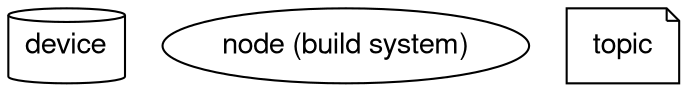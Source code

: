 digraph architecture {
        fontname="Helvetica,Arial,sans-serif"
        node [fontname="Helvetica,Arial,sans-serif"]
        edge [fontname="Helvetica,Arial,sans-serif"]

        node [shape=cylinder];
        device;
        
	node [shape=ellipse];
        node_ [label = "node (build system)"];
        
	node [shape=note];
        topic;
}
